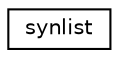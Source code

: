 digraph "Graphical Class Hierarchy"
{
  edge [fontname="Helvetica",fontsize="10",labelfontname="Helvetica",labelfontsize="10"];
  node [fontname="Helvetica",fontsize="10",shape=record];
  rankdir="LR";
  Node1 [label="synlist",height=0.2,width=0.4,color="black", fillcolor="white", style="filled",URL="$structsynlist.html"];
}
